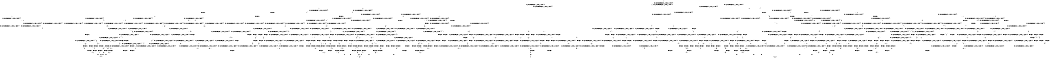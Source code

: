 digraph BCG {
size = "7, 10.5";
center = TRUE;
node [shape = circle];
0 [peripheries = 2];
0 -> 1 [label = "EX !0 !ATOMIC_EXCH_BRANCH (1, +1, TRUE, +0, 2, TRUE) !{0}"];
0 -> 2 [label = "EX !2 !ATOMIC_EXCH_BRANCH (1, +0, TRUE, +0, 1, TRUE) !{0}"];
0 -> 3 [label = "EX !1 !ATOMIC_EXCH_BRANCH (1, +1, TRUE, +0, 3, TRUE) !{0}"];
0 -> 4 [label = "EX !0 !ATOMIC_EXCH_BRANCH (1, +1, TRUE, +0, 2, TRUE) !{0}"];
1 -> 5 [label = "EX !2 !ATOMIC_EXCH_BRANCH (1, +0, TRUE, +0, 1, FALSE) !{0}"];
1 -> 6 [label = "EX !1 !ATOMIC_EXCH_BRANCH (1, +1, TRUE, +0, 3, FALSE) !{0}"];
1 -> 7 [label = "TERMINATE !0"];
2 -> 2 [label = "EX !2 !ATOMIC_EXCH_BRANCH (1, +0, TRUE, +0, 1, TRUE) !{0}"];
2 -> 8 [label = "EX !0 !ATOMIC_EXCH_BRANCH (1, +1, TRUE, +0, 2, TRUE) !{0}"];
2 -> 9 [label = "EX !1 !ATOMIC_EXCH_BRANCH (1, +1, TRUE, +0, 3, TRUE) !{0}"];
2 -> 10 [label = "EX !0 !ATOMIC_EXCH_BRANCH (1, +1, TRUE, +0, 2, TRUE) !{0}"];
3 -> 11 [label = "EX !0 !ATOMIC_EXCH_BRANCH (1, +1, TRUE, +0, 2, FALSE) !{0}"];
3 -> 12 [label = "EX !2 !ATOMIC_EXCH_BRANCH (1, +0, TRUE, +0, 1, FALSE) !{0}"];
3 -> 13 [label = "TERMINATE !1"];
3 -> 14 [label = "EX !0 !ATOMIC_EXCH_BRANCH (1, +1, TRUE, +0, 2, FALSE) !{0}"];
4 -> 15 [label = "EX !2 !ATOMIC_EXCH_BRANCH (1, +0, TRUE, +0, 1, FALSE) !{0}"];
4 -> 16 [label = "EX !1 !ATOMIC_EXCH_BRANCH (1, +1, TRUE, +0, 3, FALSE) !{0}"];
4 -> 17 [label = "TERMINATE !0"];
5 -> 18 [label = "EX !1 !ATOMIC_EXCH_BRANCH (1, +1, TRUE, +0, 3, TRUE) !{0}"];
5 -> 19 [label = "TERMINATE !0"];
5 -> 20 [label = "TERMINATE !2"];
6 -> 21 [label = "EX !1 !ATOMIC_EXCH_BRANCH (1, +0, TRUE, +1, 1, TRUE) !{0}"];
6 -> 22 [label = "EX !2 !ATOMIC_EXCH_BRANCH (1, +0, TRUE, +0, 1, FALSE) !{0}"];
6 -> 23 [label = "TERMINATE !0"];
7 -> 24 [label = "EX !2 !ATOMIC_EXCH_BRANCH (1, +0, TRUE, +0, 1, FALSE) !{1}"];
7 -> 25 [label = "EX !1 !ATOMIC_EXCH_BRANCH (1, +1, TRUE, +0, 3, FALSE) !{1}"];
7 -> 26 [label = "EX !1 !ATOMIC_EXCH_BRANCH (1, +1, TRUE, +0, 3, FALSE) !{1}"];
8 -> 5 [label = "EX !2 !ATOMIC_EXCH_BRANCH (1, +0, TRUE, +0, 1, FALSE) !{0}"];
8 -> 27 [label = "EX !1 !ATOMIC_EXCH_BRANCH (1, +1, TRUE, +0, 3, FALSE) !{0}"];
8 -> 28 [label = "TERMINATE !0"];
9 -> 12 [label = "EX !2 !ATOMIC_EXCH_BRANCH (1, +0, TRUE, +0, 1, FALSE) !{0}"];
9 -> 29 [label = "EX !0 !ATOMIC_EXCH_BRANCH (1, +1, TRUE, +0, 2, FALSE) !{0}"];
9 -> 30 [label = "TERMINATE !1"];
9 -> 31 [label = "EX !0 !ATOMIC_EXCH_BRANCH (1, +1, TRUE, +0, 2, FALSE) !{0}"];
10 -> 15 [label = "EX !2 !ATOMIC_EXCH_BRANCH (1, +0, TRUE, +0, 1, FALSE) !{0}"];
10 -> 32 [label = "EX !1 !ATOMIC_EXCH_BRANCH (1, +1, TRUE, +0, 3, FALSE) !{0}"];
10 -> 33 [label = "TERMINATE !0"];
11 -> 34 [label = "EX !2 !ATOMIC_EXCH_BRANCH (1, +0, TRUE, +0, 1, FALSE) !{0}"];
11 -> 35 [label = "TERMINATE !0"];
11 -> 36 [label = "TERMINATE !1"];
12 -> 18 [label = "EX !0 !ATOMIC_EXCH_BRANCH (1, +1, TRUE, +0, 2, TRUE) !{0}"];
12 -> 37 [label = "TERMINATE !2"];
12 -> 38 [label = "TERMINATE !1"];
12 -> 39 [label = "EX !0 !ATOMIC_EXCH_BRANCH (1, +1, TRUE, +0, 2, TRUE) !{0}"];
13 -> 40 [label = "EX !0 !ATOMIC_EXCH_BRANCH (1, +1, TRUE, +0, 2, FALSE) !{0}"];
13 -> 41 [label = "EX !2 !ATOMIC_EXCH_BRANCH (1, +0, TRUE, +0, 1, FALSE) !{0}"];
13 -> 42 [label = "EX !0 !ATOMIC_EXCH_BRANCH (1, +1, TRUE, +0, 2, FALSE) !{0}"];
14 -> 43 [label = "EX !2 !ATOMIC_EXCH_BRANCH (1, +0, TRUE, +0, 1, FALSE) !{0}"];
14 -> 44 [label = "TERMINATE !0"];
14 -> 45 [label = "TERMINATE !1"];
15 -> 39 [label = "EX !1 !ATOMIC_EXCH_BRANCH (1, +1, TRUE, +0, 3, TRUE) !{0}"];
15 -> 46 [label = "TERMINATE !0"];
15 -> 47 [label = "TERMINATE !2"];
16 -> 48 [label = "EX !1 !ATOMIC_EXCH_BRANCH (1, +0, TRUE, +1, 1, TRUE) !{0}"];
16 -> 49 [label = "EX !2 !ATOMIC_EXCH_BRANCH (1, +0, TRUE, +0, 1, FALSE) !{0}"];
16 -> 50 [label = "TERMINATE !0"];
17 -> 51 [label = "EX !2 !ATOMIC_EXCH_BRANCH (1, +0, TRUE, +0, 1, FALSE) !{1}"];
17 -> 52 [label = "EX !1 !ATOMIC_EXCH_BRANCH (1, +1, TRUE, +0, 3, FALSE) !{1}"];
18 -> 53 [label = "TERMINATE !0"];
18 -> 54 [label = "TERMINATE !2"];
18 -> 55 [label = "TERMINATE !1"];
19 -> 56 [label = "EX !1 !ATOMIC_EXCH_BRANCH (1, +1, TRUE, +0, 3, TRUE) !{1}"];
19 -> 57 [label = "TERMINATE !2"];
19 -> 58 [label = "EX !1 !ATOMIC_EXCH_BRANCH (1, +1, TRUE, +0, 3, TRUE) !{1}"];
20 -> 59 [label = "EX !1 !ATOMIC_EXCH_BRANCH (1, +1, TRUE, +0, 3, TRUE) !{0}"];
20 -> 60 [label = "TERMINATE !0"];
21 -> 61 [label = "EX !1 !ATOMIC_EXCH_BRANCH (1, +1, TRUE, +0, 3, TRUE) !{0}"];
21 -> 62 [label = "EX !2 !ATOMIC_EXCH_BRANCH (1, +0, TRUE, +0, 1, TRUE) !{0}"];
21 -> 63 [label = "TERMINATE !0"];
22 -> 64 [label = "EX !1 !ATOMIC_EXCH_BRANCH (1, +0, TRUE, +1, 1, FALSE) !{0}"];
22 -> 65 [label = "TERMINATE !0"];
22 -> 66 [label = "TERMINATE !2"];
23 -> 67 [label = "EX !1 !ATOMIC_EXCH_BRANCH (1, +0, TRUE, +1, 1, TRUE) !{1}"];
23 -> 68 [label = "EX !2 !ATOMIC_EXCH_BRANCH (1, +0, TRUE, +0, 1, FALSE) !{1}"];
23 -> 69 [label = "EX !1 !ATOMIC_EXCH_BRANCH (1, +0, TRUE, +1, 1, TRUE) !{1}"];
24 -> 56 [label = "EX !1 !ATOMIC_EXCH_BRANCH (1, +1, TRUE, +0, 3, TRUE) !{1}"];
24 -> 57 [label = "TERMINATE !2"];
24 -> 58 [label = "EX !1 !ATOMIC_EXCH_BRANCH (1, +1, TRUE, +0, 3, TRUE) !{1}"];
25 -> 67 [label = "EX !1 !ATOMIC_EXCH_BRANCH (1, +0, TRUE, +1, 1, TRUE) !{1}"];
25 -> 68 [label = "EX !2 !ATOMIC_EXCH_BRANCH (1, +0, TRUE, +0, 1, FALSE) !{1}"];
25 -> 69 [label = "EX !1 !ATOMIC_EXCH_BRANCH (1, +0, TRUE, +1, 1, TRUE) !{1}"];
26 -> 70 [label = "EX !2 !ATOMIC_EXCH_BRANCH (1, +0, TRUE, +0, 1, FALSE) !{1}"];
26 -> 69 [label = "EX !1 !ATOMIC_EXCH_BRANCH (1, +0, TRUE, +1, 1, TRUE) !{1}"];
27 -> 71 [label = "EX !1 !ATOMIC_EXCH_BRANCH (1, +0, TRUE, +1, 1, TRUE) !{0}"];
27 -> 22 [label = "EX !2 !ATOMIC_EXCH_BRANCH (1, +0, TRUE, +0, 1, FALSE) !{0}"];
27 -> 72 [label = "TERMINATE !0"];
28 -> 24 [label = "EX !2 !ATOMIC_EXCH_BRANCH (1, +0, TRUE, +0, 1, FALSE) !{1}"];
28 -> 73 [label = "EX !1 !ATOMIC_EXCH_BRANCH (1, +1, TRUE, +0, 3, FALSE) !{1}"];
28 -> 74 [label = "EX !1 !ATOMIC_EXCH_BRANCH (1, +1, TRUE, +0, 3, FALSE) !{1}"];
29 -> 34 [label = "EX !2 !ATOMIC_EXCH_BRANCH (1, +0, TRUE, +0, 1, FALSE) !{0}"];
29 -> 75 [label = "TERMINATE !0"];
29 -> 76 [label = "TERMINATE !1"];
30 -> 41 [label = "EX !2 !ATOMIC_EXCH_BRANCH (1, +0, TRUE, +0, 1, FALSE) !{0}"];
30 -> 77 [label = "EX !0 !ATOMIC_EXCH_BRANCH (1, +1, TRUE, +0, 2, FALSE) !{0}"];
30 -> 78 [label = "EX !0 !ATOMIC_EXCH_BRANCH (1, +1, TRUE, +0, 2, FALSE) !{0}"];
31 -> 43 [label = "EX !2 !ATOMIC_EXCH_BRANCH (1, +0, TRUE, +0, 1, FALSE) !{0}"];
31 -> 79 [label = "TERMINATE !0"];
31 -> 80 [label = "TERMINATE !1"];
32 -> 81 [label = "EX !1 !ATOMIC_EXCH_BRANCH (1, +0, TRUE, +1, 1, TRUE) !{0}"];
32 -> 49 [label = "EX !2 !ATOMIC_EXCH_BRANCH (1, +0, TRUE, +0, 1, FALSE) !{0}"];
32 -> 82 [label = "TERMINATE !0"];
33 -> 51 [label = "EX !2 !ATOMIC_EXCH_BRANCH (1, +0, TRUE, +0, 1, FALSE) !{1}"];
33 -> 83 [label = "EX !1 !ATOMIC_EXCH_BRANCH (1, +1, TRUE, +0, 3, FALSE) !{1}"];
34 -> 84 [label = "TERMINATE !0"];
34 -> 85 [label = "TERMINATE !2"];
34 -> 86 [label = "TERMINATE !1"];
35 -> 87 [label = "EX !2 !ATOMIC_EXCH_BRANCH (1, +0, TRUE, +0, 1, FALSE) !{1}"];
35 -> 88 [label = "TERMINATE !1"];
36 -> 89 [label = "EX !2 !ATOMIC_EXCH_BRANCH (1, +0, TRUE, +0, 1, FALSE) !{0}"];
36 -> 90 [label = "TERMINATE !0"];
37 -> 59 [label = "EX !0 !ATOMIC_EXCH_BRANCH (1, +1, TRUE, +0, 2, TRUE) !{0}"];
37 -> 91 [label = "TERMINATE !1"];
37 -> 92 [label = "EX !0 !ATOMIC_EXCH_BRANCH (1, +1, TRUE, +0, 2, TRUE) !{0}"];
38 -> 93 [label = "EX !0 !ATOMIC_EXCH_BRANCH (1, +1, TRUE, +0, 2, TRUE) !{0}"];
38 -> 91 [label = "TERMINATE !2"];
38 -> 94 [label = "EX !0 !ATOMIC_EXCH_BRANCH (1, +1, TRUE, +0, 2, TRUE) !{0}"];
39 -> 95 [label = "TERMINATE !0"];
39 -> 96 [label = "TERMINATE !2"];
39 -> 97 [label = "TERMINATE !1"];
40 -> 89 [label = "EX !2 !ATOMIC_EXCH_BRANCH (1, +0, TRUE, +0, 1, FALSE) !{0}"];
40 -> 90 [label = "TERMINATE !0"];
41 -> 93 [label = "EX !0 !ATOMIC_EXCH_BRANCH (1, +1, TRUE, +0, 2, TRUE) !{0}"];
41 -> 91 [label = "TERMINATE !2"];
41 -> 94 [label = "EX !0 !ATOMIC_EXCH_BRANCH (1, +1, TRUE, +0, 2, TRUE) !{0}"];
42 -> 98 [label = "EX !2 !ATOMIC_EXCH_BRANCH (1, +0, TRUE, +0, 1, FALSE) !{0}"];
42 -> 99 [label = "TERMINATE !0"];
43 -> 100 [label = "TERMINATE !0"];
43 -> 101 [label = "TERMINATE !2"];
43 -> 102 [label = "TERMINATE !1"];
44 -> 103 [label = "EX !2 !ATOMIC_EXCH_BRANCH (1, +0, TRUE, +0, 1, FALSE) !{1}"];
44 -> 104 [label = "TERMINATE !1"];
45 -> 98 [label = "EX !2 !ATOMIC_EXCH_BRANCH (1, +0, TRUE, +0, 1, FALSE) !{0}"];
45 -> 99 [label = "TERMINATE !0"];
46 -> 105 [label = "EX !1 !ATOMIC_EXCH_BRANCH (1, +1, TRUE, +0, 3, TRUE) !{1}"];
46 -> 106 [label = "TERMINATE !2"];
47 -> 92 [label = "EX !1 !ATOMIC_EXCH_BRANCH (1, +1, TRUE, +0, 3, TRUE) !{0}"];
47 -> 107 [label = "TERMINATE !0"];
48 -> 108 [label = "EX !1 !ATOMIC_EXCH_BRANCH (1, +1, TRUE, +0, 3, TRUE) !{0}"];
48 -> 109 [label = "EX !2 !ATOMIC_EXCH_BRANCH (1, +0, TRUE, +0, 1, TRUE) !{0}"];
48 -> 110 [label = "TERMINATE !0"];
49 -> 111 [label = "EX !1 !ATOMIC_EXCH_BRANCH (1, +0, TRUE, +1, 1, FALSE) !{0}"];
49 -> 112 [label = "TERMINATE !0"];
49 -> 113 [label = "TERMINATE !2"];
50 -> 114 [label = "EX !1 !ATOMIC_EXCH_BRANCH (1, +0, TRUE, +1, 1, TRUE) !{1}"];
50 -> 115 [label = "EX !2 !ATOMIC_EXCH_BRANCH (1, +0, TRUE, +0, 1, FALSE) !{1}"];
51 -> 105 [label = "EX !1 !ATOMIC_EXCH_BRANCH (1, +1, TRUE, +0, 3, TRUE) !{1}"];
51 -> 106 [label = "TERMINATE !2"];
52 -> 114 [label = "EX !1 !ATOMIC_EXCH_BRANCH (1, +0, TRUE, +1, 1, TRUE) !{1}"];
52 -> 115 [label = "EX !2 !ATOMIC_EXCH_BRANCH (1, +0, TRUE, +0, 1, FALSE) !{1}"];
53 -> 116 [label = "TERMINATE !2"];
53 -> 117 [label = "TERMINATE !1"];
54 -> 118 [label = "TERMINATE !0"];
54 -> 119 [label = "TERMINATE !1"];
55 -> 120 [label = "TERMINATE !0"];
55 -> 119 [label = "TERMINATE !2"];
56 -> 116 [label = "TERMINATE !2"];
56 -> 117 [label = "TERMINATE !1"];
57 -> 121 [label = "EX !1 !ATOMIC_EXCH_BRANCH (1, +1, TRUE, +0, 3, TRUE) !{1}"];
57 -> 122 [label = "EX !1 !ATOMIC_EXCH_BRANCH (1, +1, TRUE, +0, 3, TRUE) !{1}"];
58 -> 123 [label = "TERMINATE !2"];
58 -> 124 [label = "TERMINATE !1"];
59 -> 118 [label = "TERMINATE !0"];
59 -> 119 [label = "TERMINATE !1"];
60 -> 121 [label = "EX !1 !ATOMIC_EXCH_BRANCH (1, +1, TRUE, +0, 3, TRUE) !{1}"];
60 -> 122 [label = "EX !1 !ATOMIC_EXCH_BRANCH (1, +1, TRUE, +0, 3, TRUE) !{1}"];
61 -> 34 [label = "EX !2 !ATOMIC_EXCH_BRANCH (1, +0, TRUE, +0, 1, FALSE) !{0}"];
61 -> 35 [label = "TERMINATE !0"];
61 -> 36 [label = "TERMINATE !1"];
62 -> 125 [label = "EX !1 !ATOMIC_EXCH_BRANCH (1, +1, TRUE, +0, 3, TRUE) !{0}"];
62 -> 62 [label = "EX !2 !ATOMIC_EXCH_BRANCH (1, +0, TRUE, +0, 1, TRUE) !{0}"];
62 -> 126 [label = "TERMINATE !0"];
63 -> 127 [label = "EX !1 !ATOMIC_EXCH_BRANCH (1, +1, TRUE, +0, 3, TRUE) !{1}"];
63 -> 128 [label = "EX !2 !ATOMIC_EXCH_BRANCH (1, +0, TRUE, +0, 1, TRUE) !{1}"];
63 -> 129 [label = "EX !1 !ATOMIC_EXCH_BRANCH (1, +1, TRUE, +0, 3, TRUE) !{1}"];
64 -> 84 [label = "TERMINATE !0"];
64 -> 85 [label = "TERMINATE !2"];
64 -> 86 [label = "TERMINATE !1"];
65 -> 130 [label = "EX !1 !ATOMIC_EXCH_BRANCH (1, +0, TRUE, +1, 1, FALSE) !{1}"];
65 -> 131 [label = "TERMINATE !2"];
65 -> 132 [label = "EX !1 !ATOMIC_EXCH_BRANCH (1, +0, TRUE, +1, 1, FALSE) !{1}"];
66 -> 133 [label = "EX !1 !ATOMIC_EXCH_BRANCH (1, +0, TRUE, +1, 1, FALSE) !{0}"];
66 -> 134 [label = "TERMINATE !0"];
67 -> 127 [label = "EX !1 !ATOMIC_EXCH_BRANCH (1, +1, TRUE, +0, 3, TRUE) !{1}"];
67 -> 128 [label = "EX !2 !ATOMIC_EXCH_BRANCH (1, +0, TRUE, +0, 1, TRUE) !{1}"];
67 -> 129 [label = "EX !1 !ATOMIC_EXCH_BRANCH (1, +1, TRUE, +0, 3, TRUE) !{1}"];
68 -> 130 [label = "EX !1 !ATOMIC_EXCH_BRANCH (1, +0, TRUE, +1, 1, FALSE) !{1}"];
68 -> 131 [label = "TERMINATE !2"];
68 -> 132 [label = "EX !1 !ATOMIC_EXCH_BRANCH (1, +0, TRUE, +1, 1, FALSE) !{1}"];
69 -> 135 [label = "EX !2 !ATOMIC_EXCH_BRANCH (1, +0, TRUE, +0, 1, TRUE) !{1}"];
69 -> 129 [label = "EX !1 !ATOMIC_EXCH_BRANCH (1, +1, TRUE, +0, 3, TRUE) !{1}"];
70 -> 136 [label = "TERMINATE !2"];
70 -> 132 [label = "EX !1 !ATOMIC_EXCH_BRANCH (1, +0, TRUE, +1, 1, FALSE) !{1}"];
71 -> 125 [label = "EX !1 !ATOMIC_EXCH_BRANCH (1, +1, TRUE, +0, 3, TRUE) !{0}"];
71 -> 62 [label = "EX !2 !ATOMIC_EXCH_BRANCH (1, +0, TRUE, +0, 1, TRUE) !{0}"];
71 -> 126 [label = "TERMINATE !0"];
72 -> 137 [label = "EX !1 !ATOMIC_EXCH_BRANCH (1, +0, TRUE, +1, 1, TRUE) !{1}"];
72 -> 68 [label = "EX !2 !ATOMIC_EXCH_BRANCH (1, +0, TRUE, +0, 1, FALSE) !{1}"];
72 -> 138 [label = "EX !1 !ATOMIC_EXCH_BRANCH (1, +0, TRUE, +1, 1, TRUE) !{1}"];
73 -> 137 [label = "EX !1 !ATOMIC_EXCH_BRANCH (1, +0, TRUE, +1, 1, TRUE) !{1}"];
73 -> 68 [label = "EX !2 !ATOMIC_EXCH_BRANCH (1, +0, TRUE, +0, 1, FALSE) !{1}"];
73 -> 138 [label = "EX !1 !ATOMIC_EXCH_BRANCH (1, +0, TRUE, +1, 1, TRUE) !{1}"];
74 -> 70 [label = "EX !2 !ATOMIC_EXCH_BRANCH (1, +0, TRUE, +0, 1, FALSE) !{1}"];
74 -> 138 [label = "EX !1 !ATOMIC_EXCH_BRANCH (1, +0, TRUE, +1, 1, TRUE) !{1}"];
75 -> 87 [label = "EX !2 !ATOMIC_EXCH_BRANCH (1, +0, TRUE, +0, 1, FALSE) !{1}"];
75 -> 139 [label = "TERMINATE !1"];
76 -> 89 [label = "EX !2 !ATOMIC_EXCH_BRANCH (1, +0, TRUE, +0, 1, FALSE) !{0}"];
76 -> 140 [label = "TERMINATE !0"];
77 -> 89 [label = "EX !2 !ATOMIC_EXCH_BRANCH (1, +0, TRUE, +0, 1, FALSE) !{0}"];
77 -> 140 [label = "TERMINATE !0"];
78 -> 98 [label = "EX !2 !ATOMIC_EXCH_BRANCH (1, +0, TRUE, +0, 1, FALSE) !{0}"];
78 -> 141 [label = "TERMINATE !0"];
79 -> 103 [label = "EX !2 !ATOMIC_EXCH_BRANCH (1, +0, TRUE, +0, 1, FALSE) !{1}"];
79 -> 142 [label = "TERMINATE !1"];
80 -> 98 [label = "EX !2 !ATOMIC_EXCH_BRANCH (1, +0, TRUE, +0, 1, FALSE) !{0}"];
80 -> 141 [label = "TERMINATE !0"];
81 -> 143 [label = "EX !1 !ATOMIC_EXCH_BRANCH (1, +1, TRUE, +0, 3, TRUE) !{0}"];
81 -> 109 [label = "EX !2 !ATOMIC_EXCH_BRANCH (1, +0, TRUE, +0, 1, TRUE) !{0}"];
81 -> 144 [label = "TERMINATE !0"];
82 -> 145 [label = "EX !1 !ATOMIC_EXCH_BRANCH (1, +0, TRUE, +1, 1, TRUE) !{1}"];
82 -> 115 [label = "EX !2 !ATOMIC_EXCH_BRANCH (1, +0, TRUE, +0, 1, FALSE) !{1}"];
83 -> 145 [label = "EX !1 !ATOMIC_EXCH_BRANCH (1, +0, TRUE, +1, 1, TRUE) !{1}"];
83 -> 115 [label = "EX !2 !ATOMIC_EXCH_BRANCH (1, +0, TRUE, +0, 1, FALSE) !{1}"];
84 -> 146 [label = "TERMINATE !2"];
84 -> 147 [label = "TERMINATE !1"];
85 -> 148 [label = "TERMINATE !0"];
85 -> 149 [label = "TERMINATE !1"];
86 -> 150 [label = "TERMINATE !0"];
86 -> 149 [label = "TERMINATE !2"];
87 -> 146 [label = "TERMINATE !2"];
87 -> 147 [label = "TERMINATE !1"];
88 -> 151 [label = "EX !2 !ATOMIC_EXCH_BRANCH (1, +0, TRUE, +0, 1, FALSE) !{2}"];
88 -> 152 [label = "EX !2 !ATOMIC_EXCH_BRANCH (1, +0, TRUE, +0, 1, FALSE) !{2}"];
89 -> 150 [label = "TERMINATE !0"];
89 -> 149 [label = "TERMINATE !2"];
90 -> 151 [label = "EX !2 !ATOMIC_EXCH_BRANCH (1, +0, TRUE, +0, 1, FALSE) !{2}"];
90 -> 152 [label = "EX !2 !ATOMIC_EXCH_BRANCH (1, +0, TRUE, +0, 1, FALSE) !{2}"];
91 -> 153 [label = "EX !0 !ATOMIC_EXCH_BRANCH (1, +1, TRUE, +0, 2, TRUE) !{0}"];
91 -> 154 [label = "EX !0 !ATOMIC_EXCH_BRANCH (1, +1, TRUE, +0, 2, TRUE) !{0}"];
92 -> 155 [label = "TERMINATE !0"];
92 -> 156 [label = "TERMINATE !1"];
93 -> 120 [label = "TERMINATE !0"];
93 -> 119 [label = "TERMINATE !2"];
94 -> 157 [label = "TERMINATE !0"];
94 -> 156 [label = "TERMINATE !2"];
95 -> 158 [label = "TERMINATE !2"];
95 -> 159 [label = "TERMINATE !1"];
96 -> 155 [label = "TERMINATE !0"];
96 -> 156 [label = "TERMINATE !1"];
97 -> 157 [label = "TERMINATE !0"];
97 -> 156 [label = "TERMINATE !2"];
98 -> 160 [label = "TERMINATE !0"];
98 -> 161 [label = "TERMINATE !2"];
99 -> 162 [label = "EX !2 !ATOMIC_EXCH_BRANCH (1, +0, TRUE, +0, 1, FALSE) !{2}"];
100 -> 163 [label = "TERMINATE !2"];
100 -> 164 [label = "TERMINATE !1"];
101 -> 165 [label = "TERMINATE !0"];
101 -> 161 [label = "TERMINATE !1"];
102 -> 160 [label = "TERMINATE !0"];
102 -> 161 [label = "TERMINATE !2"];
103 -> 163 [label = "TERMINATE !2"];
103 -> 164 [label = "TERMINATE !1"];
104 -> 162 [label = "EX !2 !ATOMIC_EXCH_BRANCH (1, +0, TRUE, +0, 1, FALSE) !{2}"];
105 -> 158 [label = "TERMINATE !2"];
105 -> 159 [label = "TERMINATE !1"];
106 -> 166 [label = "EX !1 !ATOMIC_EXCH_BRANCH (1, +1, TRUE, +0, 3, TRUE) !{1}"];
107 -> 166 [label = "EX !1 !ATOMIC_EXCH_BRANCH (1, +1, TRUE, +0, 3, TRUE) !{1}"];
108 -> 43 [label = "EX !2 !ATOMIC_EXCH_BRANCH (1, +0, TRUE, +0, 1, FALSE) !{0}"];
108 -> 44 [label = "TERMINATE !0"];
108 -> 45 [label = "TERMINATE !1"];
109 -> 143 [label = "EX !1 !ATOMIC_EXCH_BRANCH (1, +1, TRUE, +0, 3, TRUE) !{0}"];
109 -> 109 [label = "EX !2 !ATOMIC_EXCH_BRANCH (1, +0, TRUE, +0, 1, TRUE) !{0}"];
109 -> 144 [label = "TERMINATE !0"];
110 -> 167 [label = "EX !1 !ATOMIC_EXCH_BRANCH (1, +1, TRUE, +0, 3, TRUE) !{1}"];
110 -> 168 [label = "EX !2 !ATOMIC_EXCH_BRANCH (1, +0, TRUE, +0, 1, TRUE) !{1}"];
111 -> 100 [label = "TERMINATE !0"];
111 -> 101 [label = "TERMINATE !2"];
111 -> 102 [label = "TERMINATE !1"];
112 -> 169 [label = "EX !1 !ATOMIC_EXCH_BRANCH (1, +0, TRUE, +1, 1, FALSE) !{1}"];
112 -> 170 [label = "TERMINATE !2"];
113 -> 171 [label = "EX !1 !ATOMIC_EXCH_BRANCH (1, +0, TRUE, +1, 1, FALSE) !{0}"];
113 -> 172 [label = "TERMINATE !0"];
114 -> 167 [label = "EX !1 !ATOMIC_EXCH_BRANCH (1, +1, TRUE, +0, 3, TRUE) !{1}"];
114 -> 168 [label = "EX !2 !ATOMIC_EXCH_BRANCH (1, +0, TRUE, +0, 1, TRUE) !{1}"];
115 -> 169 [label = "EX !1 !ATOMIC_EXCH_BRANCH (1, +0, TRUE, +1, 1, FALSE) !{1}"];
115 -> 170 [label = "TERMINATE !2"];
116 -> 173 [label = "TERMINATE !1"];
117 -> 174 [label = "TERMINATE !2"];
118 -> 173 [label = "TERMINATE !1"];
119 -> 175 [label = "TERMINATE !0"];
120 -> 174 [label = "TERMINATE !2"];
121 -> 173 [label = "TERMINATE !1"];
122 -> 176 [label = "TERMINATE !1"];
123 -> 176 [label = "TERMINATE !1"];
124 -> 177 [label = "TERMINATE !2"];
125 -> 34 [label = "EX !2 !ATOMIC_EXCH_BRANCH (1, +0, TRUE, +0, 1, FALSE) !{0}"];
125 -> 75 [label = "TERMINATE !0"];
125 -> 76 [label = "TERMINATE !1"];
126 -> 178 [label = "EX !1 !ATOMIC_EXCH_BRANCH (1, +1, TRUE, +0, 3, TRUE) !{1}"];
126 -> 128 [label = "EX !2 !ATOMIC_EXCH_BRANCH (1, +0, TRUE, +0, 1, TRUE) !{1}"];
126 -> 179 [label = "EX !1 !ATOMIC_EXCH_BRANCH (1, +1, TRUE, +0, 3, TRUE) !{1}"];
127 -> 87 [label = "EX !2 !ATOMIC_EXCH_BRANCH (1, +0, TRUE, +0, 1, FALSE) !{1}"];
127 -> 88 [label = "TERMINATE !1"];
128 -> 178 [label = "EX !1 !ATOMIC_EXCH_BRANCH (1, +1, TRUE, +0, 3, TRUE) !{1}"];
128 -> 128 [label = "EX !2 !ATOMIC_EXCH_BRANCH (1, +0, TRUE, +0, 1, TRUE) !{1}"];
128 -> 179 [label = "EX !1 !ATOMIC_EXCH_BRANCH (1, +1, TRUE, +0, 3, TRUE) !{1}"];
129 -> 180 [label = "EX !2 !ATOMIC_EXCH_BRANCH (1, +0, TRUE, +0, 1, FALSE) !{1}"];
129 -> 181 [label = "TERMINATE !1"];
130 -> 146 [label = "TERMINATE !2"];
130 -> 147 [label = "TERMINATE !1"];
131 -> 182 [label = "EX !1 !ATOMIC_EXCH_BRANCH (1, +0, TRUE, +1, 1, FALSE) !{1}"];
131 -> 183 [label = "EX !1 !ATOMIC_EXCH_BRANCH (1, +0, TRUE, +1, 1, FALSE) !{1}"];
132 -> 184 [label = "TERMINATE !2"];
132 -> 185 [label = "TERMINATE !1"];
133 -> 148 [label = "TERMINATE !0"];
133 -> 149 [label = "TERMINATE !1"];
134 -> 182 [label = "EX !1 !ATOMIC_EXCH_BRANCH (1, +0, TRUE, +1, 1, FALSE) !{1}"];
134 -> 183 [label = "EX !1 !ATOMIC_EXCH_BRANCH (1, +0, TRUE, +1, 1, FALSE) !{1}"];
135 -> 135 [label = "EX !2 !ATOMIC_EXCH_BRANCH (1, +0, TRUE, +0, 1, TRUE) !{1}"];
135 -> 179 [label = "EX !1 !ATOMIC_EXCH_BRANCH (1, +1, TRUE, +0, 3, TRUE) !{1}"];
136 -> 183 [label = "EX !1 !ATOMIC_EXCH_BRANCH (1, +0, TRUE, +1, 1, FALSE) !{1}"];
137 -> 178 [label = "EX !1 !ATOMIC_EXCH_BRANCH (1, +1, TRUE, +0, 3, TRUE) !{1}"];
137 -> 128 [label = "EX !2 !ATOMIC_EXCH_BRANCH (1, +0, TRUE, +0, 1, TRUE) !{1}"];
137 -> 179 [label = "EX !1 !ATOMIC_EXCH_BRANCH (1, +1, TRUE, +0, 3, TRUE) !{1}"];
138 -> 135 [label = "EX !2 !ATOMIC_EXCH_BRANCH (1, +0, TRUE, +0, 1, TRUE) !{1}"];
138 -> 179 [label = "EX !1 !ATOMIC_EXCH_BRANCH (1, +1, TRUE, +0, 3, TRUE) !{1}"];
139 -> 151 [label = "EX !2 !ATOMIC_EXCH_BRANCH (1, +0, TRUE, +0, 1, FALSE) !{2}"];
139 -> 152 [label = "EX !2 !ATOMIC_EXCH_BRANCH (1, +0, TRUE, +0, 1, FALSE) !{2}"];
140 -> 151 [label = "EX !2 !ATOMIC_EXCH_BRANCH (1, +0, TRUE, +0, 1, FALSE) !{2}"];
140 -> 152 [label = "EX !2 !ATOMIC_EXCH_BRANCH (1, +0, TRUE, +0, 1, FALSE) !{2}"];
141 -> 162 [label = "EX !2 !ATOMIC_EXCH_BRANCH (1, +0, TRUE, +0, 1, FALSE) !{2}"];
142 -> 162 [label = "EX !2 !ATOMIC_EXCH_BRANCH (1, +0, TRUE, +0, 1, FALSE) !{2}"];
143 -> 43 [label = "EX !2 !ATOMIC_EXCH_BRANCH (1, +0, TRUE, +0, 1, FALSE) !{0}"];
143 -> 79 [label = "TERMINATE !0"];
143 -> 80 [label = "TERMINATE !1"];
144 -> 186 [label = "EX !1 !ATOMIC_EXCH_BRANCH (1, +1, TRUE, +0, 3, TRUE) !{1}"];
144 -> 168 [label = "EX !2 !ATOMIC_EXCH_BRANCH (1, +0, TRUE, +0, 1, TRUE) !{1}"];
145 -> 186 [label = "EX !1 !ATOMIC_EXCH_BRANCH (1, +1, TRUE, +0, 3, TRUE) !{1}"];
145 -> 168 [label = "EX !2 !ATOMIC_EXCH_BRANCH (1, +0, TRUE, +0, 1, TRUE) !{1}"];
146 -> 187 [label = "TERMINATE !1"];
147 -> 188 [label = "TERMINATE !2"];
148 -> 187 [label = "TERMINATE !1"];
149 -> 189 [label = "TERMINATE !0"];
150 -> 188 [label = "TERMINATE !2"];
151 -> 188 [label = "TERMINATE !2"];
152 -> 190 [label = "TERMINATE !2"];
153 -> 175 [label = "TERMINATE !0"];
154 -> 191 [label = "TERMINATE !0"];
155 -> 192 [label = "TERMINATE !1"];
156 -> 191 [label = "TERMINATE !0"];
157 -> 193 [label = "TERMINATE !2"];
158 -> 192 [label = "TERMINATE !1"];
159 -> 193 [label = "TERMINATE !2"];
160 -> 194 [label = "TERMINATE !2"];
161 -> 195 [label = "TERMINATE !0"];
162 -> 194 [label = "TERMINATE !2"];
163 -> 196 [label = "TERMINATE !1"];
164 -> 194 [label = "TERMINATE !2"];
165 -> 196 [label = "TERMINATE !1"];
166 -> 192 [label = "TERMINATE !1"];
167 -> 103 [label = "EX !2 !ATOMIC_EXCH_BRANCH (1, +0, TRUE, +0, 1, FALSE) !{1}"];
167 -> 104 [label = "TERMINATE !1"];
168 -> 186 [label = "EX !1 !ATOMIC_EXCH_BRANCH (1, +1, TRUE, +0, 3, TRUE) !{1}"];
168 -> 168 [label = "EX !2 !ATOMIC_EXCH_BRANCH (1, +0, TRUE, +0, 1, TRUE) !{1}"];
169 -> 163 [label = "TERMINATE !2"];
169 -> 164 [label = "TERMINATE !1"];
170 -> 197 [label = "EX !1 !ATOMIC_EXCH_BRANCH (1, +0, TRUE, +1, 1, FALSE) !{1}"];
171 -> 165 [label = "TERMINATE !0"];
171 -> 161 [label = "TERMINATE !1"];
172 -> 197 [label = "EX !1 !ATOMIC_EXCH_BRANCH (1, +0, TRUE, +1, 1, FALSE) !{1}"];
173 -> 198 [label = "exit"];
174 -> 198 [label = "exit"];
175 -> 198 [label = "exit"];
176 -> 199 [label = "exit"];
177 -> 199 [label = "exit"];
178 -> 87 [label = "EX !2 !ATOMIC_EXCH_BRANCH (1, +0, TRUE, +0, 1, FALSE) !{1}"];
178 -> 139 [label = "TERMINATE !1"];
179 -> 180 [label = "EX !2 !ATOMIC_EXCH_BRANCH (1, +0, TRUE, +0, 1, FALSE) !{1}"];
179 -> 200 [label = "TERMINATE !1"];
180 -> 184 [label = "TERMINATE !2"];
180 -> 185 [label = "TERMINATE !1"];
181 -> 201 [label = "EX !2 !ATOMIC_EXCH_BRANCH (1, +0, TRUE, +0, 1, FALSE) !{2}"];
182 -> 187 [label = "TERMINATE !1"];
183 -> 202 [label = "TERMINATE !1"];
184 -> 202 [label = "TERMINATE !1"];
185 -> 203 [label = "TERMINATE !2"];
186 -> 103 [label = "EX !2 !ATOMIC_EXCH_BRANCH (1, +0, TRUE, +0, 1, FALSE) !{1}"];
186 -> 142 [label = "TERMINATE !1"];
187 -> 198 [label = "exit"];
188 -> 198 [label = "exit"];
189 -> 198 [label = "exit"];
190 -> 204 [label = "exit"];
191 -> 205 [label = "exit"];
192 -> 205 [label = "exit"];
193 -> 205 [label = "exit"];
194 -> 205 [label = "exit"];
195 -> 205 [label = "exit"];
196 -> 205 [label = "exit"];
197 -> 196 [label = "TERMINATE !1"];
200 -> 201 [label = "EX !2 !ATOMIC_EXCH_BRANCH (1, +0, TRUE, +0, 1, FALSE) !{2}"];
201 -> 203 [label = "TERMINATE !2"];
202 -> 199 [label = "exit"];
203 -> 199 [label = "exit"];
}
